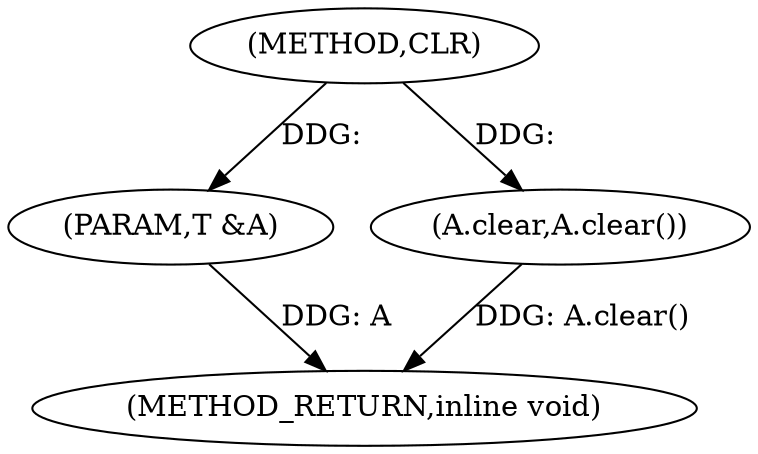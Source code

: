 digraph "CLR" {  
"1000858" [label = "(METHOD,CLR)" ]
"1000862" [label = "(METHOD_RETURN,inline void)" ]
"1000859" [label = "(PARAM,T &A)" ]
"1000861" [label = "(A.clear,A.clear())" ]
  "1000859" -> "1000862"  [ label = "DDG: A"] 
  "1000861" -> "1000862"  [ label = "DDG: A.clear()"] 
  "1000858" -> "1000859"  [ label = "DDG: "] 
  "1000858" -> "1000861"  [ label = "DDG: "] 
}
